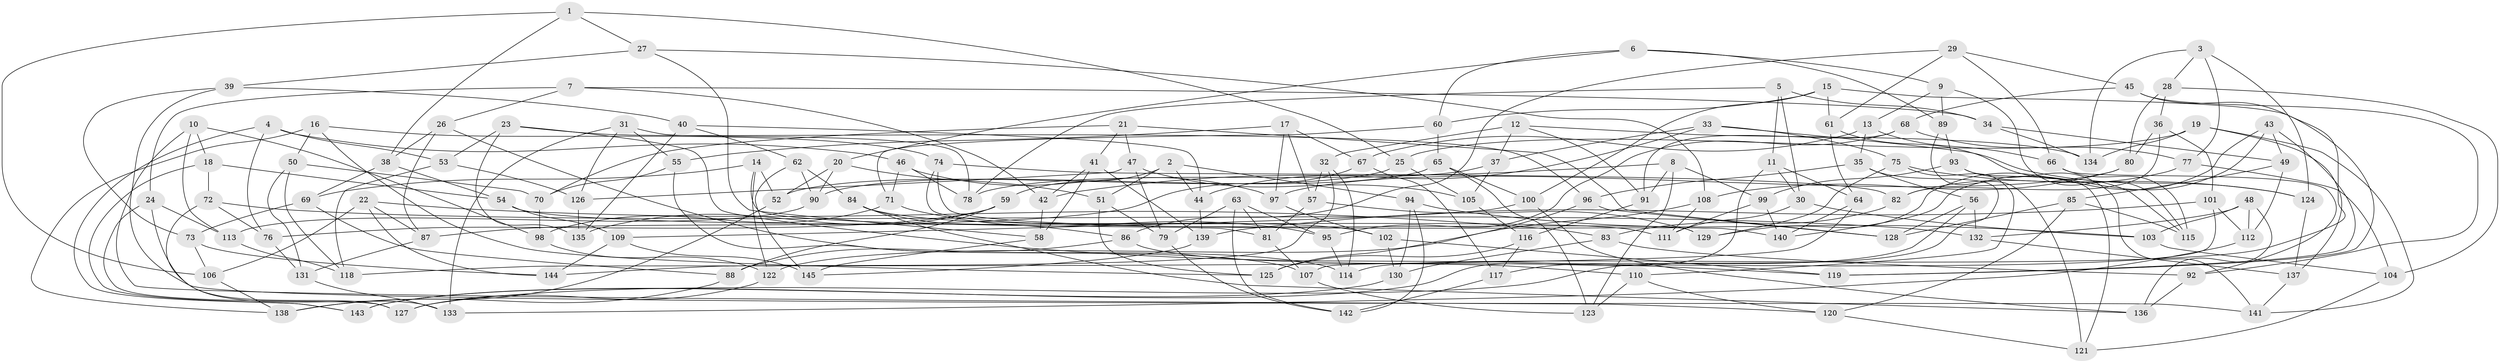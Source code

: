 // Generated by graph-tools (version 1.1) at 2025/26/03/09/25 03:26:56]
// undirected, 145 vertices, 290 edges
graph export_dot {
graph [start="1"]
  node [color=gray90,style=filled];
  1;
  2;
  3;
  4;
  5;
  6;
  7;
  8;
  9;
  10;
  11;
  12;
  13;
  14;
  15;
  16;
  17;
  18;
  19;
  20;
  21;
  22;
  23;
  24;
  25;
  26;
  27;
  28;
  29;
  30;
  31;
  32;
  33;
  34;
  35;
  36;
  37;
  38;
  39;
  40;
  41;
  42;
  43;
  44;
  45;
  46;
  47;
  48;
  49;
  50;
  51;
  52;
  53;
  54;
  55;
  56;
  57;
  58;
  59;
  60;
  61;
  62;
  63;
  64;
  65;
  66;
  67;
  68;
  69;
  70;
  71;
  72;
  73;
  74;
  75;
  76;
  77;
  78;
  79;
  80;
  81;
  82;
  83;
  84;
  85;
  86;
  87;
  88;
  89;
  90;
  91;
  92;
  93;
  94;
  95;
  96;
  97;
  98;
  99;
  100;
  101;
  102;
  103;
  104;
  105;
  106;
  107;
  108;
  109;
  110;
  111;
  112;
  113;
  114;
  115;
  116;
  117;
  118;
  119;
  120;
  121;
  122;
  123;
  124;
  125;
  126;
  127;
  128;
  129;
  130;
  131;
  132;
  133;
  134;
  135;
  136;
  137;
  138;
  139;
  140;
  141;
  142;
  143;
  144;
  145;
  1 -- 38;
  1 -- 27;
  1 -- 106;
  1 -- 25;
  2 -- 94;
  2 -- 59;
  2 -- 44;
  2 -- 51;
  3 -- 134;
  3 -- 124;
  3 -- 28;
  3 -- 77;
  4 -- 143;
  4 -- 76;
  4 -- 46;
  4 -- 53;
  5 -- 30;
  5 -- 11;
  5 -- 78;
  5 -- 34;
  6 -- 60;
  6 -- 89;
  6 -- 9;
  6 -- 20;
  7 -- 24;
  7 -- 34;
  7 -- 42;
  7 -- 26;
  8 -- 91;
  8 -- 42;
  8 -- 123;
  8 -- 99;
  9 -- 115;
  9 -- 89;
  9 -- 13;
  10 -- 120;
  10 -- 98;
  10 -- 113;
  10 -- 18;
  11 -- 64;
  11 -- 143;
  11 -- 30;
  12 -- 32;
  12 -- 91;
  12 -- 37;
  12 -- 134;
  13 -- 67;
  13 -- 35;
  13 -- 66;
  14 -- 81;
  14 -- 52;
  14 -- 69;
  14 -- 122;
  15 -- 119;
  15 -- 61;
  15 -- 100;
  15 -- 60;
  16 -- 138;
  16 -- 74;
  16 -- 125;
  16 -- 50;
  17 -- 97;
  17 -- 57;
  17 -- 67;
  17 -- 55;
  18 -- 54;
  18 -- 72;
  18 -- 143;
  19 -- 141;
  19 -- 25;
  19 -- 134;
  19 -- 137;
  20 -- 51;
  20 -- 52;
  20 -- 90;
  21 -- 47;
  21 -- 41;
  21 -- 128;
  21 -- 70;
  22 -- 106;
  22 -- 83;
  22 -- 144;
  22 -- 87;
  23 -- 135;
  23 -- 53;
  23 -- 96;
  23 -- 119;
  24 -- 133;
  24 -- 127;
  24 -- 113;
  25 -- 105;
  25 -- 52;
  26 -- 114;
  26 -- 38;
  26 -- 87;
  27 -- 39;
  27 -- 108;
  27 -- 58;
  28 -- 80;
  28 -- 36;
  28 -- 104;
  29 -- 66;
  29 -- 45;
  29 -- 86;
  29 -- 61;
  30 -- 103;
  30 -- 111;
  31 -- 133;
  31 -- 126;
  31 -- 78;
  31 -- 55;
  32 -- 144;
  32 -- 114;
  32 -- 57;
  33 -- 44;
  33 -- 75;
  33 -- 124;
  33 -- 37;
  34 -- 134;
  34 -- 49;
  35 -- 127;
  35 -- 56;
  35 -- 96;
  36 -- 101;
  36 -- 80;
  36 -- 82;
  37 -- 78;
  37 -- 105;
  38 -- 69;
  38 -- 54;
  39 -- 141;
  39 -- 40;
  39 -- 73;
  40 -- 135;
  40 -- 44;
  40 -- 62;
  41 -- 139;
  41 -- 42;
  41 -- 58;
  42 -- 58;
  43 -- 129;
  43 -- 140;
  43 -- 119;
  43 -- 49;
  44 -- 139;
  45 -- 114;
  45 -- 68;
  45 -- 92;
  46 -- 71;
  46 -- 78;
  46 -- 97;
  47 -- 126;
  47 -- 105;
  47 -- 79;
  48 -- 132;
  48 -- 112;
  48 -- 136;
  48 -- 103;
  49 -- 112;
  49 -- 85;
  50 -- 131;
  50 -- 70;
  50 -- 118;
  51 -- 125;
  51 -- 79;
  52 -- 138;
  53 -- 118;
  53 -- 126;
  54 -- 111;
  54 -- 109;
  55 -- 70;
  55 -- 107;
  56 -- 128;
  56 -- 132;
  56 -- 117;
  57 -- 81;
  57 -- 129;
  58 -- 145;
  59 -- 76;
  59 -- 88;
  59 -- 135;
  60 -- 65;
  60 -- 71;
  61 -- 64;
  61 -- 115;
  62 -- 90;
  62 -- 145;
  62 -- 84;
  63 -- 81;
  63 -- 142;
  63 -- 95;
  63 -- 79;
  64 -- 118;
  64 -- 140;
  65 -- 123;
  65 -- 90;
  65 -- 100;
  66 -- 115;
  66 -- 92;
  67 -- 87;
  67 -- 117;
  68 -- 95;
  68 -- 91;
  68 -- 77;
  69 -- 73;
  69 -- 88;
  70 -- 98;
  71 -- 95;
  71 -- 98;
  72 -- 127;
  72 -- 76;
  72 -- 132;
  73 -- 106;
  73 -- 144;
  74 -- 129;
  74 -- 82;
  74 -- 140;
  75 -- 110;
  75 -- 124;
  75 -- 129;
  76 -- 131;
  77 -- 82;
  77 -- 104;
  79 -- 142;
  80 -- 108;
  80 -- 97;
  81 -- 107;
  82 -- 83;
  83 -- 92;
  83 -- 130;
  84 -- 136;
  84 -- 102;
  84 -- 86;
  85 -- 128;
  85 -- 115;
  85 -- 120;
  86 -- 88;
  86 -- 110;
  87 -- 131;
  88 -- 138;
  89 -- 121;
  89 -- 93;
  90 -- 113;
  91 -- 116;
  92 -- 136;
  93 -- 121;
  93 -- 99;
  93 -- 141;
  94 -- 142;
  94 -- 130;
  94 -- 103;
  95 -- 114;
  96 -- 128;
  96 -- 125;
  97 -- 102;
  98 -- 122;
  99 -- 111;
  99 -- 140;
  100 -- 136;
  100 -- 109;
  101 -- 139;
  101 -- 112;
  101 -- 107;
  102 -- 130;
  102 -- 119;
  103 -- 104;
  104 -- 121;
  105 -- 116;
  106 -- 138;
  107 -- 123;
  108 -- 122;
  108 -- 111;
  109 -- 144;
  109 -- 145;
  110 -- 123;
  110 -- 120;
  112 -- 133;
  113 -- 118;
  116 -- 125;
  116 -- 117;
  117 -- 142;
  120 -- 121;
  122 -- 127;
  124 -- 137;
  126 -- 135;
  130 -- 143;
  131 -- 133;
  132 -- 137;
  137 -- 141;
  139 -- 145;
}
